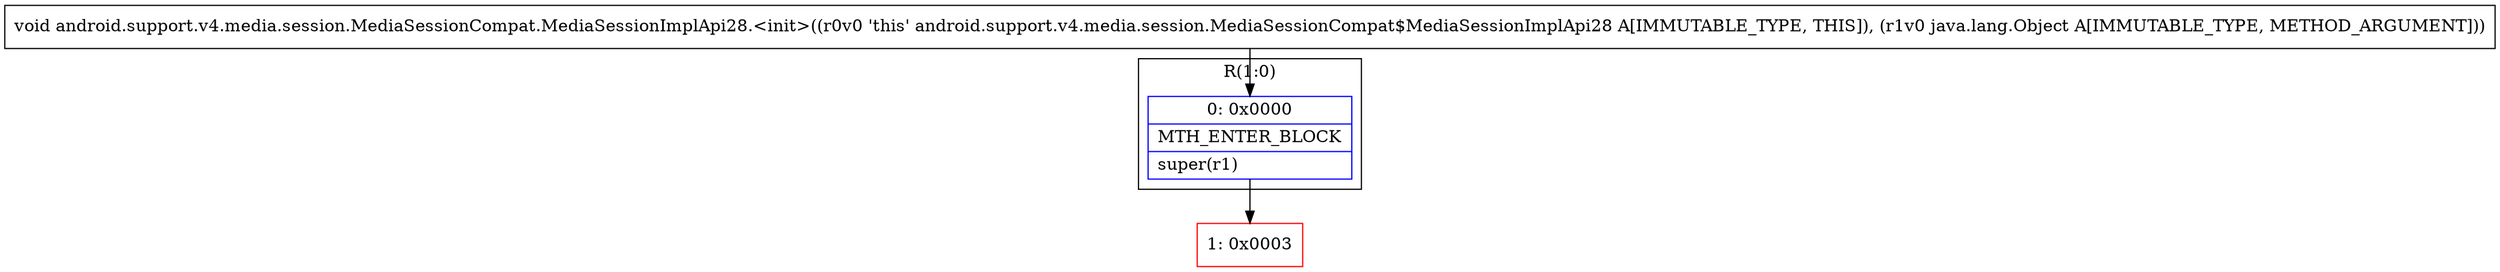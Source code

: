 digraph "CFG forandroid.support.v4.media.session.MediaSessionCompat.MediaSessionImplApi28.\<init\>(Ljava\/lang\/Object;)V" {
subgraph cluster_Region_105107384 {
label = "R(1:0)";
node [shape=record,color=blue];
Node_0 [shape=record,label="{0\:\ 0x0000|MTH_ENTER_BLOCK\l|super(r1)\l}"];
}
Node_1 [shape=record,color=red,label="{1\:\ 0x0003}"];
MethodNode[shape=record,label="{void android.support.v4.media.session.MediaSessionCompat.MediaSessionImplApi28.\<init\>((r0v0 'this' android.support.v4.media.session.MediaSessionCompat$MediaSessionImplApi28 A[IMMUTABLE_TYPE, THIS]), (r1v0 java.lang.Object A[IMMUTABLE_TYPE, METHOD_ARGUMENT])) }"];
MethodNode -> Node_0;
Node_0 -> Node_1;
}

